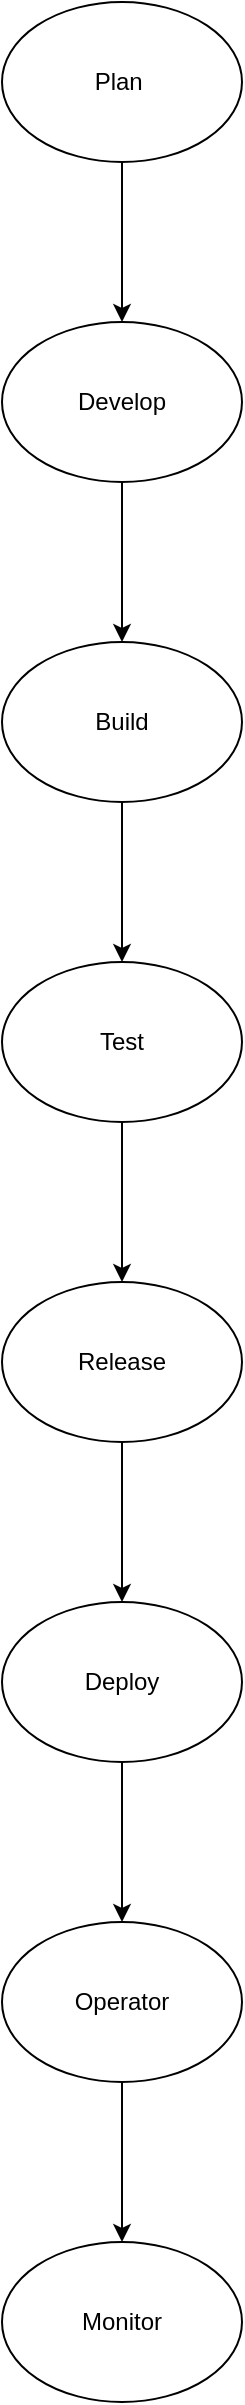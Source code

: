 <mxfile version="28.2.3">
  <diagram name="Page-1" id="qZLoijVNlv6iNMNbFU3R">
    <mxGraphModel dx="786" dy="399" grid="1" gridSize="10" guides="1" tooltips="1" connect="1" arrows="1" fold="1" page="1" pageScale="1" pageWidth="850" pageHeight="1100" math="0" shadow="0">
      <root>
        <mxCell id="0" />
        <mxCell id="1" parent="0" />
        <mxCell id="cDlGnSPMZtBIGxpKheTH-3" value="" style="edgeStyle=orthogonalEdgeStyle;rounded=0;orthogonalLoop=1;jettySize=auto;html=1;" edge="1" parent="1" source="cDlGnSPMZtBIGxpKheTH-1" target="cDlGnSPMZtBIGxpKheTH-2">
          <mxGeometry relative="1" as="geometry" />
        </mxCell>
        <mxCell id="cDlGnSPMZtBIGxpKheTH-1" value="Plan&amp;nbsp;" style="ellipse;whiteSpace=wrap;html=1;" vertex="1" parent="1">
          <mxGeometry x="320" y="10" width="120" height="80" as="geometry" />
        </mxCell>
        <mxCell id="cDlGnSPMZtBIGxpKheTH-5" value="" style="edgeStyle=orthogonalEdgeStyle;rounded=0;orthogonalLoop=1;jettySize=auto;html=1;" edge="1" parent="1" source="cDlGnSPMZtBIGxpKheTH-2" target="cDlGnSPMZtBIGxpKheTH-4">
          <mxGeometry relative="1" as="geometry" />
        </mxCell>
        <mxCell id="cDlGnSPMZtBIGxpKheTH-2" value="Develop" style="ellipse;whiteSpace=wrap;html=1;" vertex="1" parent="1">
          <mxGeometry x="320" y="170" width="120" height="80" as="geometry" />
        </mxCell>
        <mxCell id="cDlGnSPMZtBIGxpKheTH-7" value="" style="edgeStyle=orthogonalEdgeStyle;rounded=0;orthogonalLoop=1;jettySize=auto;html=1;" edge="1" parent="1" source="cDlGnSPMZtBIGxpKheTH-4" target="cDlGnSPMZtBIGxpKheTH-6">
          <mxGeometry relative="1" as="geometry" />
        </mxCell>
        <mxCell id="cDlGnSPMZtBIGxpKheTH-4" value="Build" style="ellipse;whiteSpace=wrap;html=1;" vertex="1" parent="1">
          <mxGeometry x="320" y="330" width="120" height="80" as="geometry" />
        </mxCell>
        <mxCell id="cDlGnSPMZtBIGxpKheTH-9" value="" style="edgeStyle=orthogonalEdgeStyle;rounded=0;orthogonalLoop=1;jettySize=auto;html=1;" edge="1" parent="1" source="cDlGnSPMZtBIGxpKheTH-6" target="cDlGnSPMZtBIGxpKheTH-8">
          <mxGeometry relative="1" as="geometry" />
        </mxCell>
        <mxCell id="cDlGnSPMZtBIGxpKheTH-6" value="Test" style="ellipse;whiteSpace=wrap;html=1;" vertex="1" parent="1">
          <mxGeometry x="320" y="490" width="120" height="80" as="geometry" />
        </mxCell>
        <mxCell id="cDlGnSPMZtBIGxpKheTH-11" value="" style="edgeStyle=orthogonalEdgeStyle;rounded=0;orthogonalLoop=1;jettySize=auto;html=1;" edge="1" parent="1" source="cDlGnSPMZtBIGxpKheTH-8" target="cDlGnSPMZtBIGxpKheTH-10">
          <mxGeometry relative="1" as="geometry" />
        </mxCell>
        <mxCell id="cDlGnSPMZtBIGxpKheTH-8" value="Release" style="ellipse;whiteSpace=wrap;html=1;" vertex="1" parent="1">
          <mxGeometry x="320" y="650" width="120" height="80" as="geometry" />
        </mxCell>
        <mxCell id="cDlGnSPMZtBIGxpKheTH-13" value="" style="edgeStyle=orthogonalEdgeStyle;rounded=0;orthogonalLoop=1;jettySize=auto;html=1;" edge="1" parent="1" source="cDlGnSPMZtBIGxpKheTH-10" target="cDlGnSPMZtBIGxpKheTH-12">
          <mxGeometry relative="1" as="geometry" />
        </mxCell>
        <mxCell id="cDlGnSPMZtBIGxpKheTH-10" value="Deploy" style="ellipse;whiteSpace=wrap;html=1;" vertex="1" parent="1">
          <mxGeometry x="320" y="810" width="120" height="80" as="geometry" />
        </mxCell>
        <mxCell id="cDlGnSPMZtBIGxpKheTH-15" value="" style="edgeStyle=orthogonalEdgeStyle;rounded=0;orthogonalLoop=1;jettySize=auto;html=1;" edge="1" parent="1" source="cDlGnSPMZtBIGxpKheTH-12" target="cDlGnSPMZtBIGxpKheTH-14">
          <mxGeometry relative="1" as="geometry" />
        </mxCell>
        <mxCell id="cDlGnSPMZtBIGxpKheTH-12" value="Operator" style="ellipse;whiteSpace=wrap;html=1;" vertex="1" parent="1">
          <mxGeometry x="320" y="970" width="120" height="80" as="geometry" />
        </mxCell>
        <mxCell id="cDlGnSPMZtBIGxpKheTH-14" value="Monitor" style="ellipse;whiteSpace=wrap;html=1;" vertex="1" parent="1">
          <mxGeometry x="320" y="1130" width="120" height="80" as="geometry" />
        </mxCell>
      </root>
    </mxGraphModel>
  </diagram>
</mxfile>
